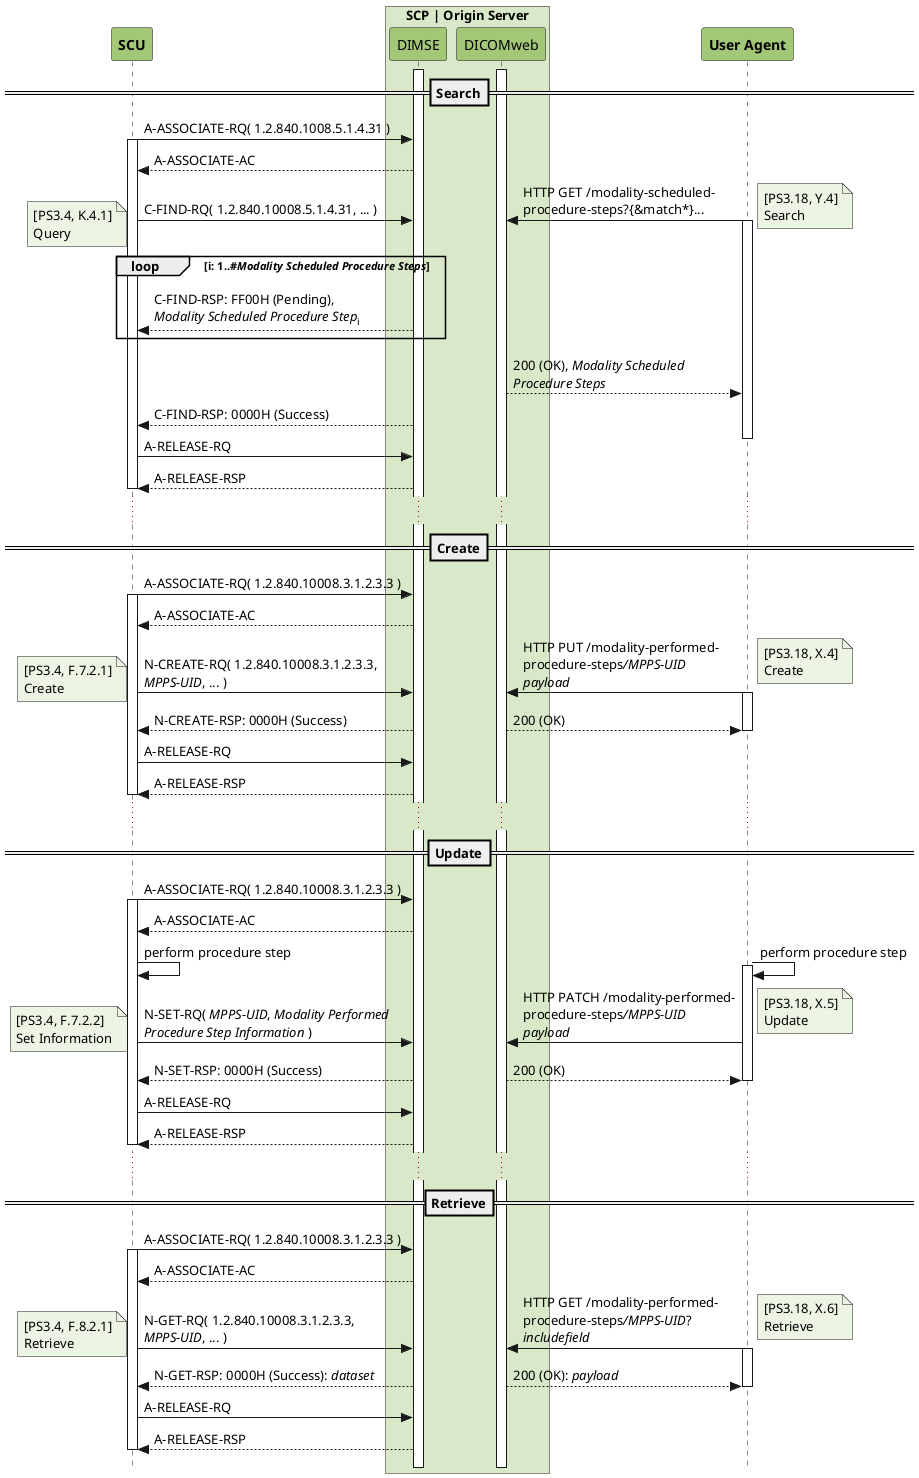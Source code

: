 @startuml Dual-Headed Server
!pragma teoz true
skinparam style strictuml
hide footbox

participant "**SCU**" as SCU #a2c777
box "SCP | Origin Server" #d9e8c8
  participant "DIMSE" as serverl #a2c777
  participant "DICOMweb" as serverr #a2c777
end box
participant "**User Agent**" as UA #a2c777

activate serverl
activate serverr

== Search==
SCU -> serverl: A-ASSOCIATE-RQ( 1.2.840.1008.5.1.4.31 )
activate SCU
SCU <-- serverl: A-ASSOCIATE-AC
SCU -> serverl: C-FIND-RQ( 1.2.840.10008.5.1.4.31, ... )
note left #ecf4e4: [PS3.4, K.4.1]\nQuery
& UA -> serverr: HTTP GET /modality-scheduled-\nprocedure-steps?{&match*}...
note right #ecf4e4: [PS3.18, Y.4]\nSearch
activate UA
loop i: 1..#//Modality Scheduled Procedure Steps//
  SCU <-- serverl: C-FIND-RSP: FF00H (Pending),\n//Modality Scheduled Procedure Step//<sub>i</sub>
end
UA <-- serverr: 200 (OK), //Modality Scheduled//\n//Procedure Steps//
SCU <-- serverl: C-FIND-RSP: 0000H (Success)
deactivate UA
SCU -> serverl: A-RELEASE-RQ
SCU <-- serverl: A-RELEASE-RSP
deactivate SCU
...
== Create==
SCU -> serverl: A-ASSOCIATE-RQ( 1.2.840.10008.3.1.2.3.3 )
activate SCU
SCU <-- serverl: A-ASSOCIATE-AC
SCU -> serverl: N-CREATE-RQ( 1.2.840.10008.3.1.2.3.3,\n//MPPS-UID//, ... )
note left #ecf4e4: [PS3.4, F.7.2.1]\nCreate
& UA -> serverr: HTTP PUT /modality-performed-\nprocedure-steps///MPPS-UID//\n//payload//
activate UA
note right #ecf4e4: [PS3.18, X.4]\nCreate
SCU <-- serverl: N-CREATE-RSP: 0000H (Success)
& UA <-- serverr: 200 (OK)
deactivate UA
SCU -> serverl: A-RELEASE-RQ
SCU <-- serverl: A-RELEASE-RSP
deactivate SCU
...
== Update==
SCU -> serverl: A-ASSOCIATE-RQ( 1.2.840.10008.3.1.2.3.3 )
activate SCU
SCU <-- serverl: A-ASSOCIATE-AC
SCU -> SCU: perform procedure step
activate UA
& UA -> UA : perform procedure step
SCU -> serverl: N-SET-RQ( //MPPS-UID//, //Modality Performed//\n//Procedure Step Information// )
note left #ecf4e4: [PS3.4, F.7.2.2]\nSet Information
& UA -> serverr: HTTP PATCH /modality-performed-\nprocedure-steps///MPPS-UID//\n//payload//
note right #ecf4e4: [PS3.18, X.5]\nUpdate
SCU <-- serverl: N-SET-RSP: 0000H (Success)
& UA <-- serverr: 200 (OK)
deactivate UA
SCU -> serverl: A-RELEASE-RQ
SCU <-- serverl: A-RELEASE-RSP
deactivate SCU
...
== Retrieve==
SCU -> serverl: A-ASSOCIATE-RQ( 1.2.840.10008.3.1.2.3.3 )
activate SCU
SCU <-- serverl: A-ASSOCIATE-AC
SCU -> serverl: N-GET-RQ( 1.2.840.10008.3.1.2.3.3,\n//MPPS-UID//, ... )
note left #ecf4e4: [PS3.4, F.8.2.1]\nRetrieve
& UA -> serverr: HTTP GET /modality-performed-\nprocedure-steps///MPPS-UID//?\n//includefield//
activate UA
note right #ecf4e4: [PS3.18, X.6]\nRetrieve
SCU <-- serverl: N-GET-RSP: 0000H (Success): <i>dataset
& UA <-- serverr: 200 (OK): <i>payload
deactivate UA
SCU -> serverl: A-RELEASE-RQ
SCU <-- serverl: A-RELEASE-RSP
deactivate SCU